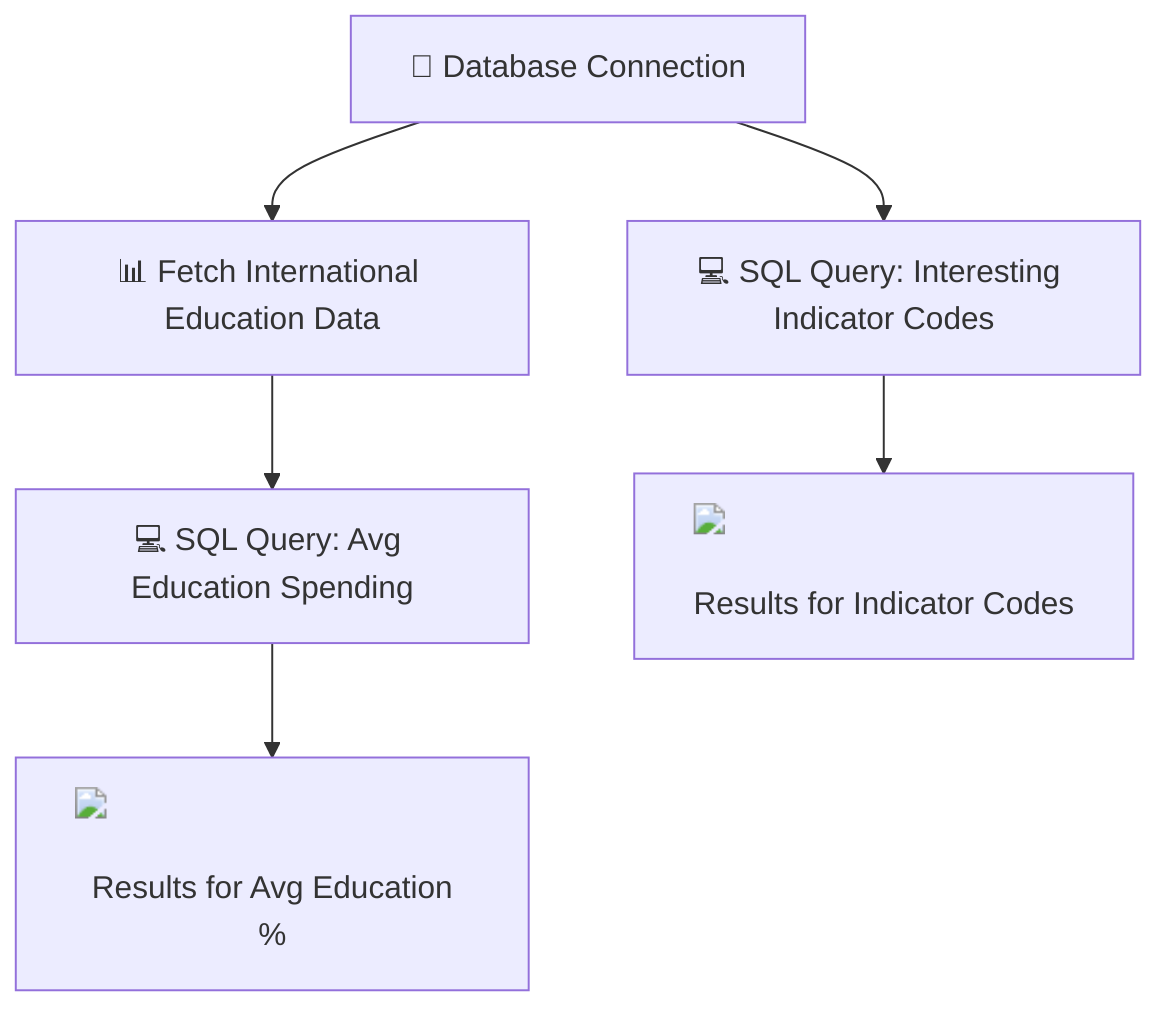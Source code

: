 flowchart TD
    A["🔗 Database Connection"] --> B["📊 Fetch International Education Data"]
    B --> C["💻 SQL Query: Avg Education Spending"]
    C --> D["<img src='dummy_plots/barplot_template.svg'/> <br/> Results for Avg Education %"]
    A --> E["💻 SQL Query: Interesting Indicator Codes"]
    E --> F["<img src='dummy_plots/boxplot_template.svg'/> <br/> Results for Indicator Codes"]